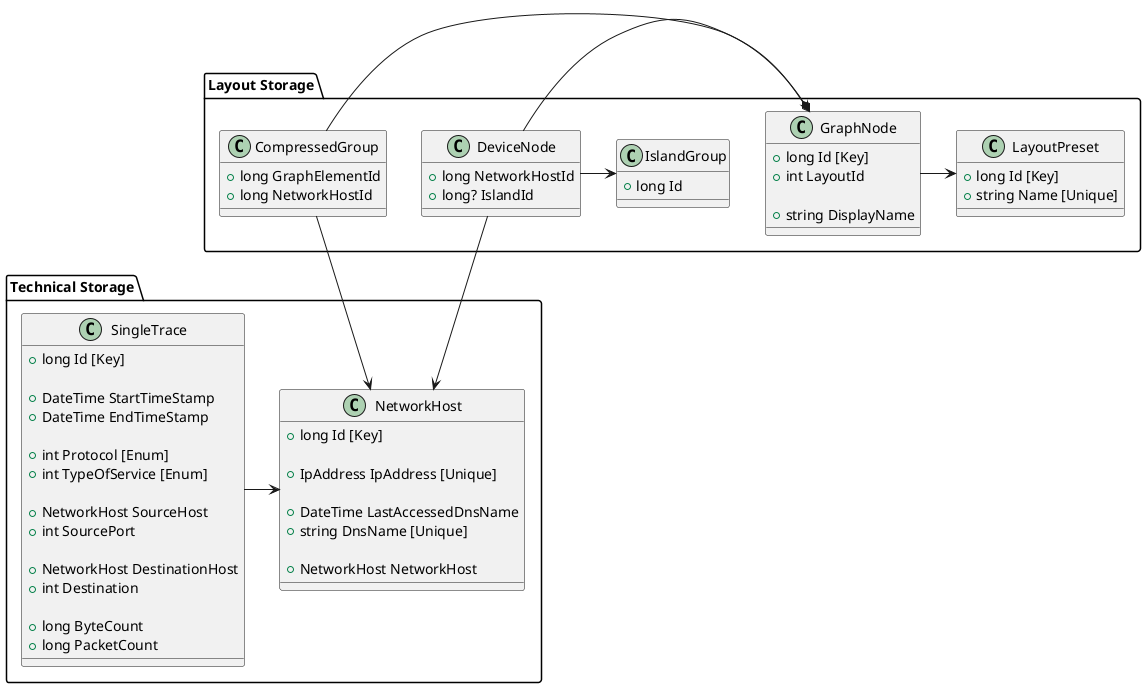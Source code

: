 ﻿@startuml

package "Technical Storage" {
    class SingleTrace {
        + long Id [Key]
    
        + DateTime StartTimeStamp
        + DateTime EndTimeStamp
        
        + int Protocol [Enum]
        + int TypeOfService [Enum]
    
        + NetworkHost SourceHost
        + int SourcePort
        
        + NetworkHost DestinationHost
        + int Destination
        
        + long ByteCount
        + long PacketCount
    }
    SingleTrace-> NetworkHost
    
    class NetworkHost {
        + long Id [Key]
    
        + IpAddress IpAddress [Unique]
        
        + DateTime LastAccessedDnsName
        + string DnsName [Unique]
        
        + NetworkHost NetworkHost
    }
}

package "Layout Storage" {
    class LayoutPreset {
        + long Id [Key]
        + string Name [Unique]
    }

    class GraphNode {
        + long Id [Key]
        + int LayoutId
        
        + string DisplayName
    }
    GraphNode -> LayoutPreset
    
    class DeviceNode {
        + long NetworkHostId
        + long? IslandId
    }
    DeviceNode -* GraphNode
    DeviceNode --> NetworkHost
    DeviceNode -> IslandGroup
    
    class CompressedGroup {
        + long GraphElementId
        + long NetworkHostId
    }
    CompressedGroup -> GraphNode
    CompressedGroup -> NetworkHost
    
    class IslandGroup {
        + long Id
    }
}

@enduml
